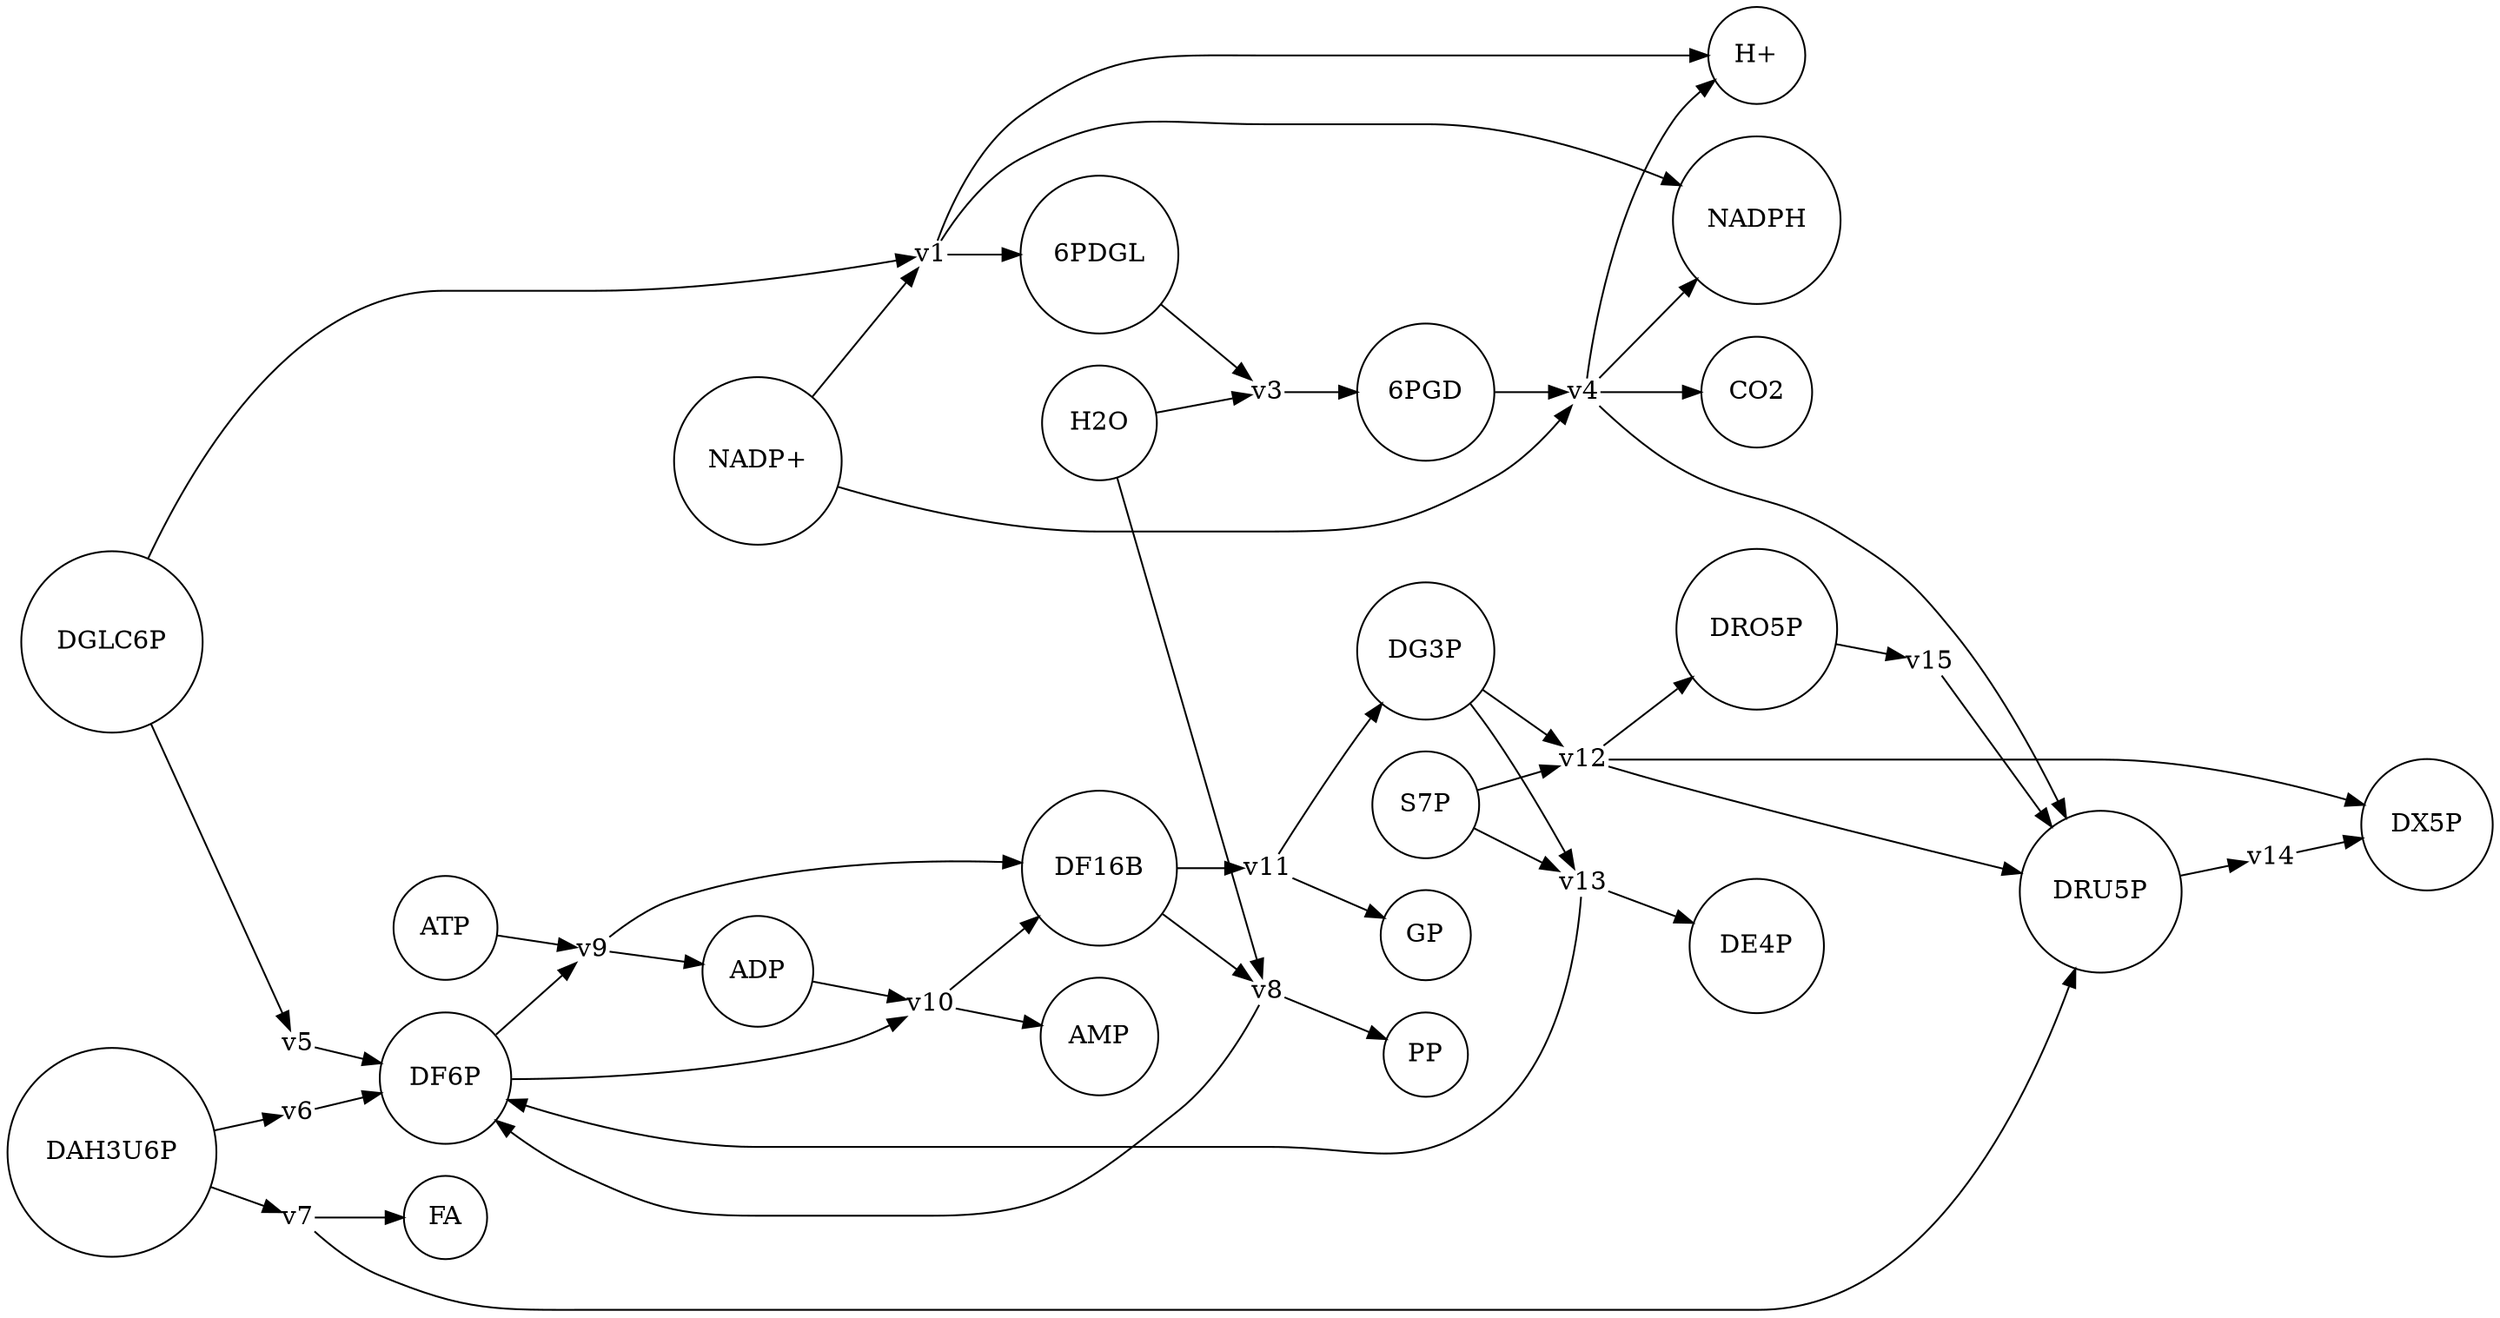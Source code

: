 digraph{
rankdir=LR;
node[shape=circle];
n1[label="DGLC6P"];
n2[label="NADP+"];
n3[label="6PDGL"];
n4[label="NADPH"];
n5[label="H+"];
n6[label="H2O"];
n7[label="6PGD"];
n8[label="DRU5P"];
n9[label="CO2"];
n10[label="DF6P"];
n11[label="DAH3U6P"];
n12[label="FA"];
n13[label="DF16B"];
n14[label="PP"];
n15[label="ATP"];
n16[label="ADP"];
n17[label="AMP"];
n18[label="GP"];
n19[label="DG3P"];
n20[label="S7P"];
n21[label="DRO5P"];
n22[label="DX5P"];
n23[label="DE4P"];
node[shape=plain]
v1
#v2
v3
v4
v5
v6
v7
v8
v9
v10
v11
v12
v13
v14
v15
n1 -> v1;
n1 -> v5;
n2 -> v1;
n2 -> v4;
v1 -> n3;
n3 -> v3;
v1 -> n4;
v4 -> n4;
v1 -> n5;
v4 -> n5;
n6 -> v3;
n6 -> v8;
v3 -> n7;
n7 -> v4;
v4 -> n8;
v7 -> n8;
v12 -> n8;
n8 -> v14;
v15 -> n8;
v4 -> n9;
v5 -> n10;
v6 -> n10;
v8 -> n10;
n10 -> v9;
n10 -> v10;
v13 -> n10;
n11 -> v6;
n11 -> v7;
v7 -> n12;
n13 -> v8;
v9 -> n13;
v10 -> n13;
n13 -> v11;
v8 -> n14;
n15 -> v9;
v9 -> n16;
n16 -> v10;
v10 -> n17;
v11 -> n18;
v11 -> n19;
n19 -> v12;
n19 -> v13;
n20 -> v12;
n20 -> v13;
v12 -> n21;
n21 -> v15;
v12 -> n22;
v14 -> n22;
v13 -> n23;
}

digraph{
A->B
}
